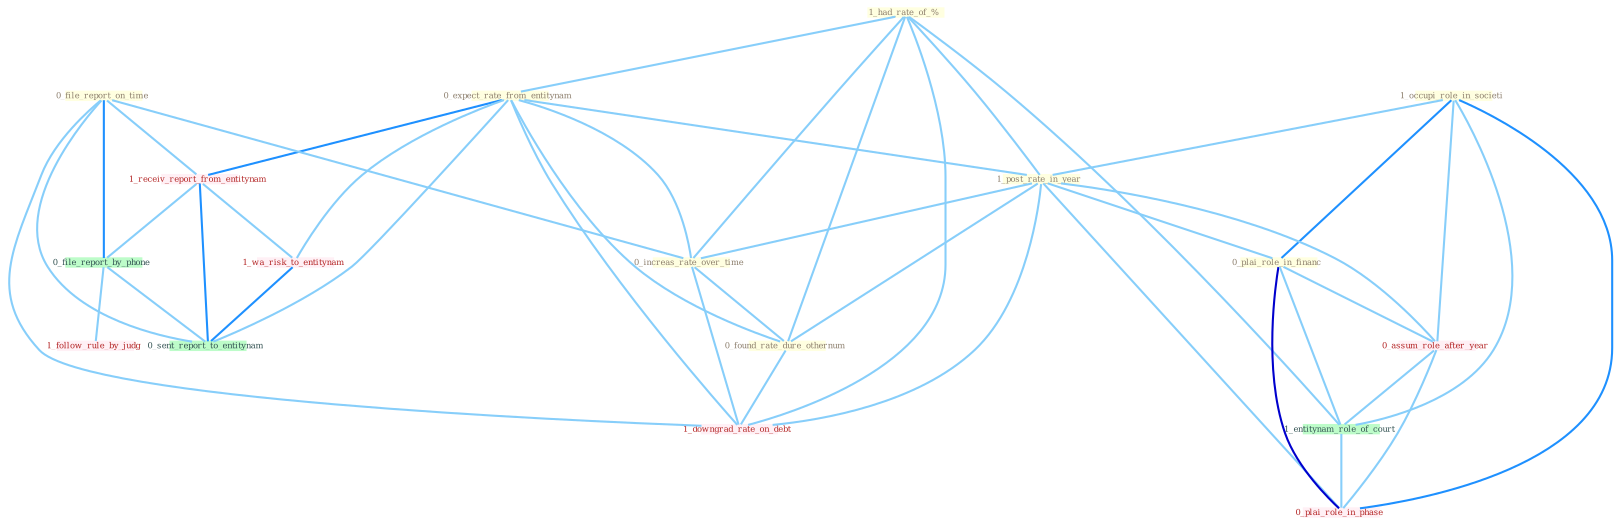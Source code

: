 Graph G{ 
    node
    [shape=polygon,style=filled,width=.5,height=.06,color="#BDFCC9",fixedsize=true,fontsize=4,
    fontcolor="#2f4f4f"];
    {node
    [color="#ffffe0", fontcolor="#8b7d6b"] "1_had_rate_of_% " "1_occupi_role_in_societi " "0_expect_rate_from_entitynam " "0_file_report_on_time " "1_post_rate_in_year " "0_increas_rate_over_time " "0_plai_role_in_financ " "0_found_rate_dure_othernum "}
{node [color="#fff0f5", fontcolor="#b22222"] "1_receiv_report_from_entitynam " "0_assum_role_after_year " "1_downgrad_rate_on_debt " "1_follow_rule_by_judg " "1_wa_risk_to_entitynam " "0_plai_role_in_phase "}
edge [color="#B0E2FF"];

	"1_had_rate_of_% " -- "0_expect_rate_from_entitynam " [w="1", color="#87cefa" ];
	"1_had_rate_of_% " -- "1_post_rate_in_year " [w="1", color="#87cefa" ];
	"1_had_rate_of_% " -- "0_increas_rate_over_time " [w="1", color="#87cefa" ];
	"1_had_rate_of_% " -- "0_found_rate_dure_othernum " [w="1", color="#87cefa" ];
	"1_had_rate_of_% " -- "1_entitynam_role_of_court " [w="1", color="#87cefa" ];
	"1_had_rate_of_% " -- "1_downgrad_rate_on_debt " [w="1", color="#87cefa" ];
	"1_occupi_role_in_societi " -- "1_post_rate_in_year " [w="1", color="#87cefa" ];
	"1_occupi_role_in_societi " -- "0_plai_role_in_financ " [w="2", color="#1e90ff" , len=0.8];
	"1_occupi_role_in_societi " -- "0_assum_role_after_year " [w="1", color="#87cefa" ];
	"1_occupi_role_in_societi " -- "1_entitynam_role_of_court " [w="1", color="#87cefa" ];
	"1_occupi_role_in_societi " -- "0_plai_role_in_phase " [w="2", color="#1e90ff" , len=0.8];
	"0_expect_rate_from_entitynam " -- "1_post_rate_in_year " [w="1", color="#87cefa" ];
	"0_expect_rate_from_entitynam " -- "0_increas_rate_over_time " [w="1", color="#87cefa" ];
	"0_expect_rate_from_entitynam " -- "0_found_rate_dure_othernum " [w="1", color="#87cefa" ];
	"0_expect_rate_from_entitynam " -- "1_receiv_report_from_entitynam " [w="2", color="#1e90ff" , len=0.8];
	"0_expect_rate_from_entitynam " -- "1_downgrad_rate_on_debt " [w="1", color="#87cefa" ];
	"0_expect_rate_from_entitynam " -- "1_wa_risk_to_entitynam " [w="1", color="#87cefa" ];
	"0_expect_rate_from_entitynam " -- "0_sent_report_to_entitynam " [w="1", color="#87cefa" ];
	"0_file_report_on_time " -- "0_increas_rate_over_time " [w="1", color="#87cefa" ];
	"0_file_report_on_time " -- "1_receiv_report_from_entitynam " [w="1", color="#87cefa" ];
	"0_file_report_on_time " -- "0_file_report_by_phone " [w="2", color="#1e90ff" , len=0.8];
	"0_file_report_on_time " -- "1_downgrad_rate_on_debt " [w="1", color="#87cefa" ];
	"0_file_report_on_time " -- "0_sent_report_to_entitynam " [w="1", color="#87cefa" ];
	"1_post_rate_in_year " -- "0_increas_rate_over_time " [w="1", color="#87cefa" ];
	"1_post_rate_in_year " -- "0_plai_role_in_financ " [w="1", color="#87cefa" ];
	"1_post_rate_in_year " -- "0_found_rate_dure_othernum " [w="1", color="#87cefa" ];
	"1_post_rate_in_year " -- "0_assum_role_after_year " [w="1", color="#87cefa" ];
	"1_post_rate_in_year " -- "1_downgrad_rate_on_debt " [w="1", color="#87cefa" ];
	"1_post_rate_in_year " -- "0_plai_role_in_phase " [w="1", color="#87cefa" ];
	"0_increas_rate_over_time " -- "0_found_rate_dure_othernum " [w="1", color="#87cefa" ];
	"0_increas_rate_over_time " -- "1_downgrad_rate_on_debt " [w="1", color="#87cefa" ];
	"0_plai_role_in_financ " -- "0_assum_role_after_year " [w="1", color="#87cefa" ];
	"0_plai_role_in_financ " -- "1_entitynam_role_of_court " [w="1", color="#87cefa" ];
	"0_plai_role_in_financ " -- "0_plai_role_in_phase " [w="3", color="#0000cd" , len=0.6];
	"0_found_rate_dure_othernum " -- "1_downgrad_rate_on_debt " [w="1", color="#87cefa" ];
	"1_receiv_report_from_entitynam " -- "0_file_report_by_phone " [w="1", color="#87cefa" ];
	"1_receiv_report_from_entitynam " -- "1_wa_risk_to_entitynam " [w="1", color="#87cefa" ];
	"1_receiv_report_from_entitynam " -- "0_sent_report_to_entitynam " [w="2", color="#1e90ff" , len=0.8];
	"0_assum_role_after_year " -- "1_entitynam_role_of_court " [w="1", color="#87cefa" ];
	"0_assum_role_after_year " -- "0_plai_role_in_phase " [w="1", color="#87cefa" ];
	"1_entitynam_role_of_court " -- "0_plai_role_in_phase " [w="1", color="#87cefa" ];
	"0_file_report_by_phone " -- "1_follow_rule_by_judg " [w="1", color="#87cefa" ];
	"0_file_report_by_phone " -- "0_sent_report_to_entitynam " [w="1", color="#87cefa" ];
	"1_wa_risk_to_entitynam " -- "0_sent_report_to_entitynam " [w="2", color="#1e90ff" , len=0.8];
}